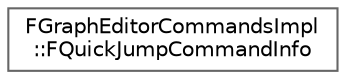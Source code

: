digraph "Graphical Class Hierarchy"
{
 // INTERACTIVE_SVG=YES
 // LATEX_PDF_SIZE
  bgcolor="transparent";
  edge [fontname=Helvetica,fontsize=10,labelfontname=Helvetica,labelfontsize=10];
  node [fontname=Helvetica,fontsize=10,shape=box,height=0.2,width=0.4];
  rankdir="LR";
  Node0 [id="Node000000",label="FGraphEditorCommandsImpl\l::FQuickJumpCommandInfo",height=0.2,width=0.4,color="grey40", fillcolor="white", style="filled",URL="$d8/d65/structFGraphEditorCommandsImpl_1_1FQuickJumpCommandInfo.html",tooltip=" "];
}
